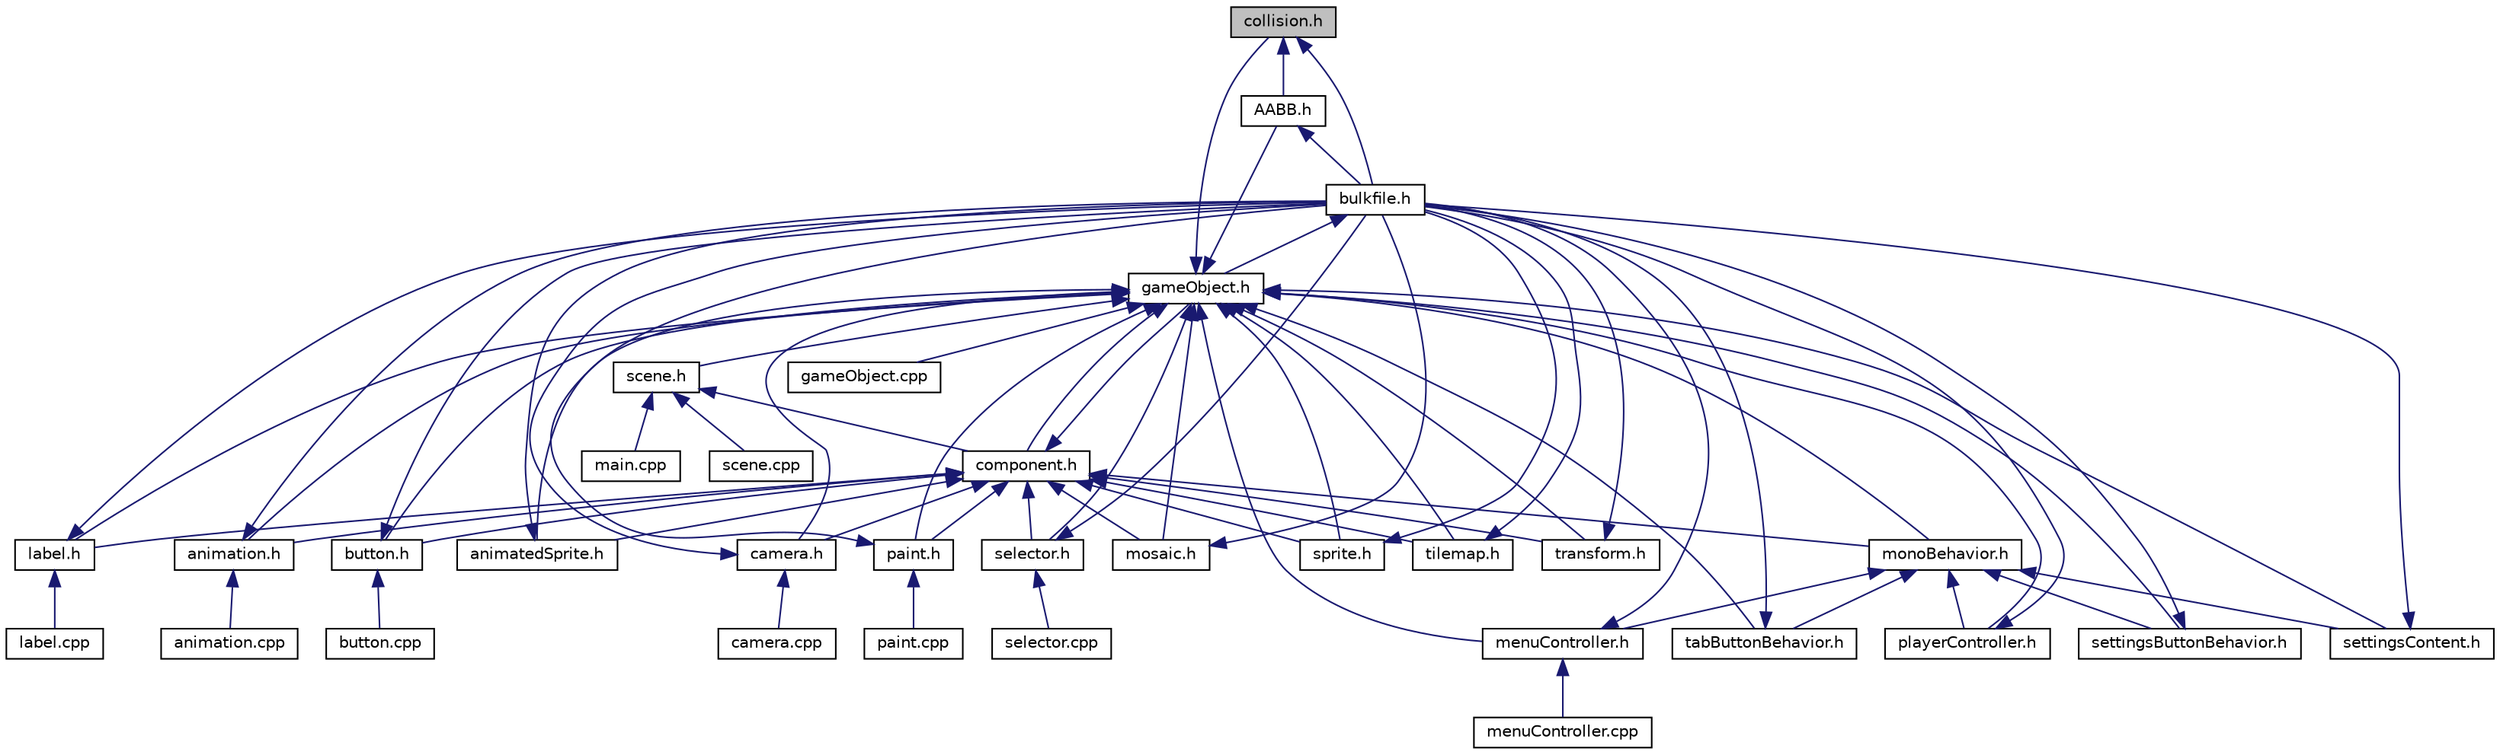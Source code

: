 digraph "collision.h"
{
 // LATEX_PDF_SIZE
  edge [fontname="Helvetica",fontsize="10",labelfontname="Helvetica",labelfontsize="10"];
  node [fontname="Helvetica",fontsize="10",shape=record];
  Node1 [label="collision.h",height=0.2,width=0.4,color="black", fillcolor="grey75", style="filled", fontcolor="black",tooltip=" "];
  Node1 -> Node2 [dir="back",color="midnightblue",fontsize="10",style="solid"];
  Node2 [label="AABB.h",height=0.2,width=0.4,color="black", fillcolor="white", style="filled",URL="$_a_a_b_b_8h.html",tooltip=" "];
  Node2 -> Node3 [dir="back",color="midnightblue",fontsize="10",style="solid"];
  Node3 [label="bulkfile.h",height=0.2,width=0.4,color="black", fillcolor="white", style="filled",URL="$bulkfile_8h.html",tooltip=" "];
  Node3 -> Node4 [dir="back",color="midnightblue",fontsize="10",style="solid"];
  Node4 [label="gameObject.h",height=0.2,width=0.4,color="black", fillcolor="white", style="filled",URL="$game_object_8h.html",tooltip=" "];
  Node4 -> Node2 [dir="back",color="midnightblue",fontsize="10",style="solid"];
  Node4 -> Node5 [dir="back",color="midnightblue",fontsize="10",style="solid"];
  Node5 [label="animatedSprite.h",height=0.2,width=0.4,color="black", fillcolor="white", style="filled",URL="$animated_sprite_8h.html",tooltip=" "];
  Node5 -> Node3 [dir="back",color="midnightblue",fontsize="10",style="solid"];
  Node4 -> Node6 [dir="back",color="midnightblue",fontsize="10",style="solid"];
  Node6 [label="animation.h",height=0.2,width=0.4,color="black", fillcolor="white", style="filled",URL="$animation_8h.html",tooltip=" "];
  Node6 -> Node7 [dir="back",color="midnightblue",fontsize="10",style="solid"];
  Node7 [label="animation.cpp",height=0.2,width=0.4,color="black", fillcolor="white", style="filled",URL="$animation_8cpp.html",tooltip=" "];
  Node6 -> Node3 [dir="back",color="midnightblue",fontsize="10",style="solid"];
  Node4 -> Node8 [dir="back",color="midnightblue",fontsize="10",style="solid"];
  Node8 [label="button.h",height=0.2,width=0.4,color="black", fillcolor="white", style="filled",URL="$button_8h.html",tooltip=" "];
  Node8 -> Node3 [dir="back",color="midnightblue",fontsize="10",style="solid"];
  Node8 -> Node9 [dir="back",color="midnightblue",fontsize="10",style="solid"];
  Node9 [label="button.cpp",height=0.2,width=0.4,color="black", fillcolor="white", style="filled",URL="$button_8cpp.html",tooltip=" "];
  Node4 -> Node10 [dir="back",color="midnightblue",fontsize="10",style="solid"];
  Node10 [label="camera.h",height=0.2,width=0.4,color="black", fillcolor="white", style="filled",URL="$camera_8h.html",tooltip=" "];
  Node10 -> Node3 [dir="back",color="midnightblue",fontsize="10",style="solid"];
  Node10 -> Node11 [dir="back",color="midnightblue",fontsize="10",style="solid"];
  Node11 [label="camera.cpp",height=0.2,width=0.4,color="black", fillcolor="white", style="filled",URL="$camera_8cpp.html",tooltip=" "];
  Node4 -> Node1 [dir="back",color="midnightblue",fontsize="10",style="solid"];
  Node4 -> Node12 [dir="back",color="midnightblue",fontsize="10",style="solid"];
  Node12 [label="component.h",height=0.2,width=0.4,color="black", fillcolor="white", style="filled",URL="$component_8h.html",tooltip=" "];
  Node12 -> Node5 [dir="back",color="midnightblue",fontsize="10",style="solid"];
  Node12 -> Node6 [dir="back",color="midnightblue",fontsize="10",style="solid"];
  Node12 -> Node8 [dir="back",color="midnightblue",fontsize="10",style="solid"];
  Node12 -> Node10 [dir="back",color="midnightblue",fontsize="10",style="solid"];
  Node12 -> Node4 [dir="back",color="midnightblue",fontsize="10",style="solid"];
  Node12 -> Node13 [dir="back",color="midnightblue",fontsize="10",style="solid"];
  Node13 [label="label.h",height=0.2,width=0.4,color="black", fillcolor="white", style="filled",URL="$label_8h.html",tooltip=" "];
  Node13 -> Node3 [dir="back",color="midnightblue",fontsize="10",style="solid"];
  Node13 -> Node14 [dir="back",color="midnightblue",fontsize="10",style="solid"];
  Node14 [label="label.cpp",height=0.2,width=0.4,color="black", fillcolor="white", style="filled",URL="$label_8cpp.html",tooltip=" "];
  Node12 -> Node15 [dir="back",color="midnightblue",fontsize="10",style="solid"];
  Node15 [label="monoBehavior.h",height=0.2,width=0.4,color="black", fillcolor="white", style="filled",URL="$mono_behavior_8h.html",tooltip=" "];
  Node15 -> Node16 [dir="back",color="midnightblue",fontsize="10",style="solid"];
  Node16 [label="menuController.h",height=0.2,width=0.4,color="black", fillcolor="white", style="filled",URL="$menu_controller_8h.html",tooltip=" "];
  Node16 -> Node3 [dir="back",color="midnightblue",fontsize="10",style="solid"];
  Node16 -> Node17 [dir="back",color="midnightblue",fontsize="10",style="solid"];
  Node17 [label="menuController.cpp",height=0.2,width=0.4,color="black", fillcolor="white", style="filled",URL="$menu_controller_8cpp.html",tooltip=" "];
  Node15 -> Node18 [dir="back",color="midnightblue",fontsize="10",style="solid"];
  Node18 [label="playerController.h",height=0.2,width=0.4,color="black", fillcolor="white", style="filled",URL="$player_controller_8h.html",tooltip=" "];
  Node18 -> Node3 [dir="back",color="midnightblue",fontsize="10",style="solid"];
  Node15 -> Node19 [dir="back",color="midnightblue",fontsize="10",style="solid"];
  Node19 [label="settingsButtonBehavior.h",height=0.2,width=0.4,color="black", fillcolor="white", style="filled",URL="$settings_button_behavior_8h.html",tooltip=" "];
  Node19 -> Node3 [dir="back",color="midnightblue",fontsize="10",style="solid"];
  Node15 -> Node20 [dir="back",color="midnightblue",fontsize="10",style="solid"];
  Node20 [label="settingsContent.h",height=0.2,width=0.4,color="black", fillcolor="white", style="filled",URL="$settings_content_8h.html",tooltip=" "];
  Node20 -> Node3 [dir="back",color="midnightblue",fontsize="10",style="solid"];
  Node15 -> Node21 [dir="back",color="midnightblue",fontsize="10",style="solid"];
  Node21 [label="tabButtonBehavior.h",height=0.2,width=0.4,color="black", fillcolor="white", style="filled",URL="$tab_button_behavior_8h.html",tooltip=" "];
  Node21 -> Node3 [dir="back",color="midnightblue",fontsize="10",style="solid"];
  Node12 -> Node22 [dir="back",color="midnightblue",fontsize="10",style="solid"];
  Node22 [label="mosaic.h",height=0.2,width=0.4,color="black", fillcolor="white", style="filled",URL="$mosaic_8h.html",tooltip=" "];
  Node22 -> Node3 [dir="back",color="midnightblue",fontsize="10",style="solid"];
  Node12 -> Node23 [dir="back",color="midnightblue",fontsize="10",style="solid"];
  Node23 [label="paint.h",height=0.2,width=0.4,color="black", fillcolor="white", style="filled",URL="$paint_8h.html",tooltip=" "];
  Node23 -> Node3 [dir="back",color="midnightblue",fontsize="10",style="solid"];
  Node23 -> Node24 [dir="back",color="midnightblue",fontsize="10",style="solid"];
  Node24 [label="paint.cpp",height=0.2,width=0.4,color="black", fillcolor="white", style="filled",URL="$paint_8cpp.html",tooltip=" "];
  Node12 -> Node25 [dir="back",color="midnightblue",fontsize="10",style="solid"];
  Node25 [label="selector.h",height=0.2,width=0.4,color="black", fillcolor="white", style="filled",URL="$selector_8h.html",tooltip=" "];
  Node25 -> Node3 [dir="back",color="midnightblue",fontsize="10",style="solid"];
  Node25 -> Node26 [dir="back",color="midnightblue",fontsize="10",style="solid"];
  Node26 [label="selector.cpp",height=0.2,width=0.4,color="black", fillcolor="white", style="filled",URL="$selector_8cpp.html",tooltip=" "];
  Node12 -> Node27 [dir="back",color="midnightblue",fontsize="10",style="solid"];
  Node27 [label="sprite.h",height=0.2,width=0.4,color="black", fillcolor="white", style="filled",URL="$sprite_8h.html",tooltip=" "];
  Node27 -> Node3 [dir="back",color="midnightblue",fontsize="10",style="solid"];
  Node12 -> Node28 [dir="back",color="midnightblue",fontsize="10",style="solid"];
  Node28 [label="tilemap.h",height=0.2,width=0.4,color="black", fillcolor="white", style="filled",URL="$tilemap_8h.html",tooltip=" "];
  Node28 -> Node3 [dir="back",color="midnightblue",fontsize="10",style="solid"];
  Node12 -> Node29 [dir="back",color="midnightblue",fontsize="10",style="solid"];
  Node29 [label="transform.h",height=0.2,width=0.4,color="black", fillcolor="white", style="filled",URL="$transform_8h.html",tooltip=" "];
  Node29 -> Node3 [dir="back",color="midnightblue",fontsize="10",style="solid"];
  Node4 -> Node30 [dir="back",color="midnightblue",fontsize="10",style="solid"];
  Node30 [label="gameObject.cpp",height=0.2,width=0.4,color="black", fillcolor="white", style="filled",URL="$game_object_8cpp.html",tooltip=" "];
  Node4 -> Node13 [dir="back",color="midnightblue",fontsize="10",style="solid"];
  Node4 -> Node16 [dir="back",color="midnightblue",fontsize="10",style="solid"];
  Node4 -> Node15 [dir="back",color="midnightblue",fontsize="10",style="solid"];
  Node4 -> Node22 [dir="back",color="midnightblue",fontsize="10",style="solid"];
  Node4 -> Node23 [dir="back",color="midnightblue",fontsize="10",style="solid"];
  Node4 -> Node18 [dir="back",color="midnightblue",fontsize="10",style="solid"];
  Node4 -> Node31 [dir="back",color="midnightblue",fontsize="10",style="solid"];
  Node31 [label="scene.h",height=0.2,width=0.4,color="black", fillcolor="white", style="filled",URL="$scene_8h.html",tooltip=" "];
  Node31 -> Node12 [dir="back",color="midnightblue",fontsize="10",style="solid"];
  Node31 -> Node32 [dir="back",color="midnightblue",fontsize="10",style="solid"];
  Node32 [label="main.cpp",height=0.2,width=0.4,color="black", fillcolor="white", style="filled",URL="$main_8cpp.html",tooltip=" "];
  Node31 -> Node33 [dir="back",color="midnightblue",fontsize="10",style="solid"];
  Node33 [label="scene.cpp",height=0.2,width=0.4,color="black", fillcolor="white", style="filled",URL="$scene_8cpp.html",tooltip=" "];
  Node4 -> Node25 [dir="back",color="midnightblue",fontsize="10",style="solid"];
  Node4 -> Node19 [dir="back",color="midnightblue",fontsize="10",style="solid"];
  Node4 -> Node20 [dir="back",color="midnightblue",fontsize="10",style="solid"];
  Node4 -> Node27 [dir="back",color="midnightblue",fontsize="10",style="solid"];
  Node4 -> Node21 [dir="back",color="midnightblue",fontsize="10",style="solid"];
  Node4 -> Node28 [dir="back",color="midnightblue",fontsize="10",style="solid"];
  Node4 -> Node29 [dir="back",color="midnightblue",fontsize="10",style="solid"];
  Node1 -> Node3 [dir="back",color="midnightblue",fontsize="10",style="solid"];
}
